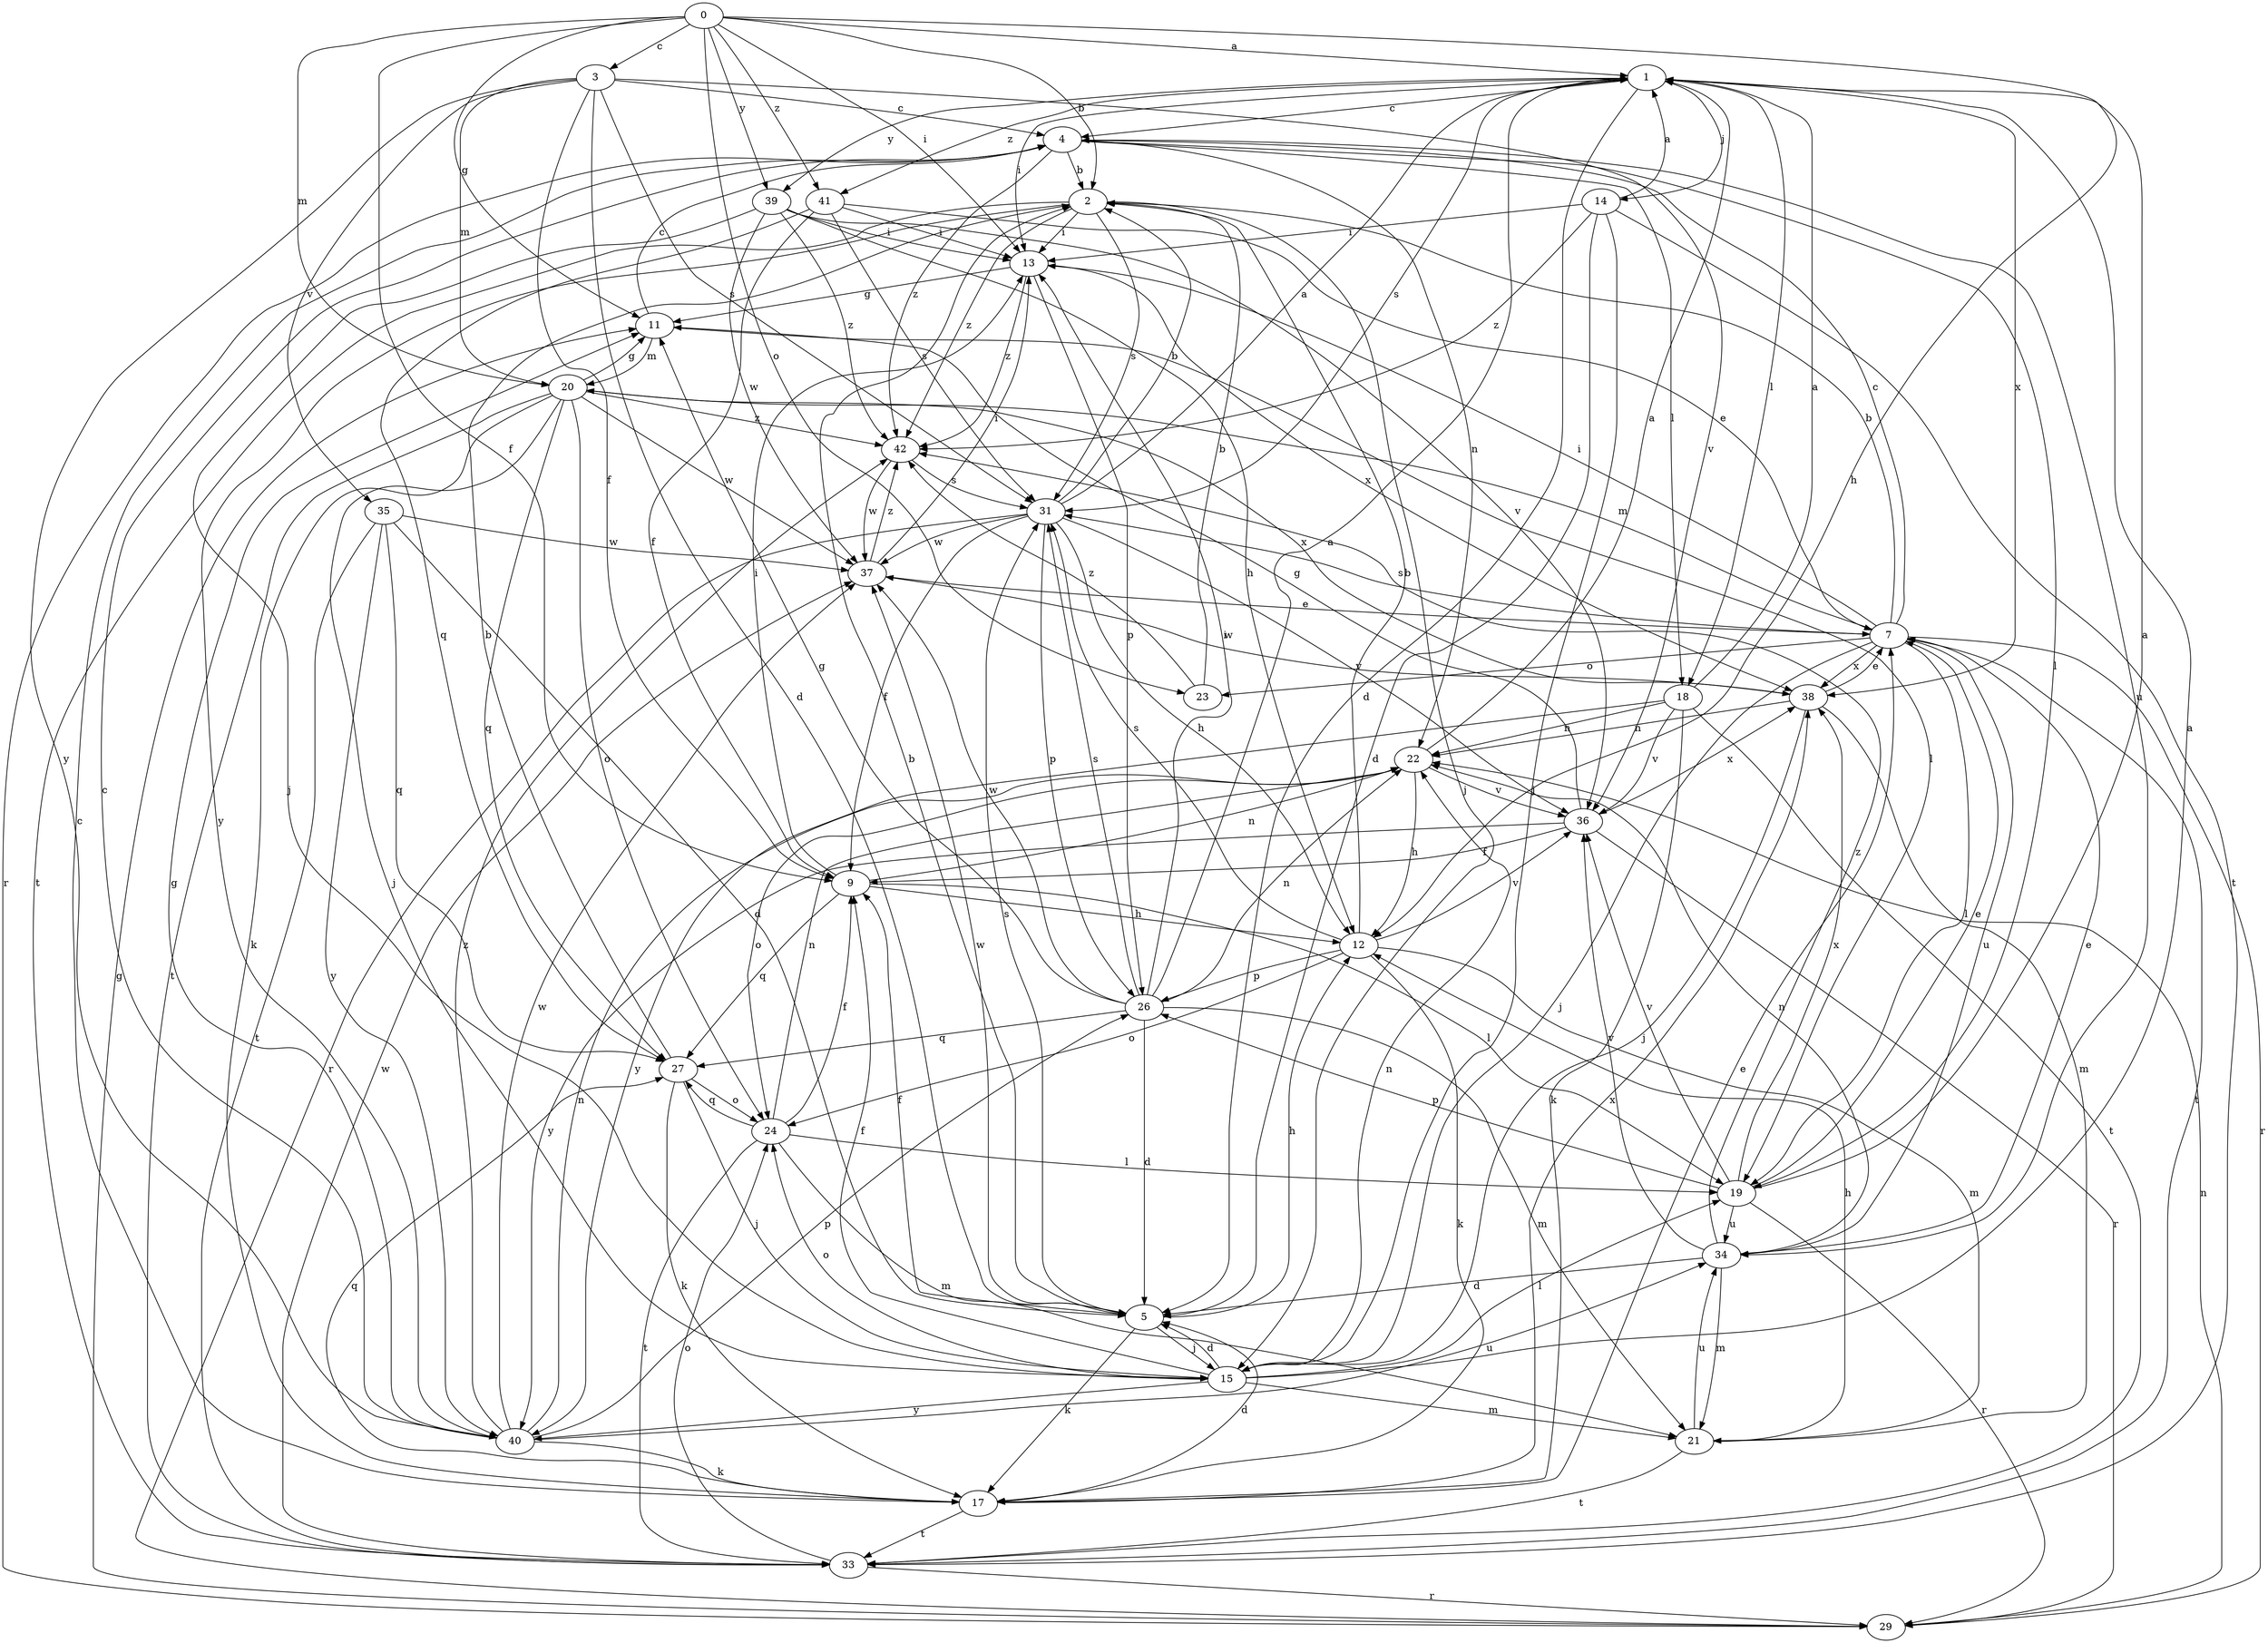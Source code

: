 strict digraph  {
0;
1;
2;
3;
4;
5;
7;
9;
11;
12;
13;
14;
15;
17;
18;
19;
20;
21;
22;
23;
24;
26;
27;
29;
31;
33;
34;
35;
36;
37;
38;
39;
40;
41;
42;
0 -> 1  [label=a];
0 -> 2  [label=b];
0 -> 3  [label=c];
0 -> 9  [label=f];
0 -> 11  [label=g];
0 -> 12  [label=h];
0 -> 13  [label=i];
0 -> 20  [label=m];
0 -> 23  [label=o];
0 -> 39  [label=y];
0 -> 41  [label=z];
1 -> 4  [label=c];
1 -> 5  [label=d];
1 -> 13  [label=i];
1 -> 14  [label=j];
1 -> 18  [label=l];
1 -> 31  [label=s];
1 -> 38  [label=x];
1 -> 39  [label=y];
1 -> 41  [label=z];
2 -> 13  [label=i];
2 -> 15  [label=j];
2 -> 31  [label=s];
2 -> 33  [label=t];
2 -> 40  [label=y];
2 -> 42  [label=z];
3 -> 4  [label=c];
3 -> 5  [label=d];
3 -> 9  [label=f];
3 -> 20  [label=m];
3 -> 31  [label=s];
3 -> 35  [label=v];
3 -> 36  [label=v];
3 -> 40  [label=y];
4 -> 2  [label=b];
4 -> 18  [label=l];
4 -> 19  [label=l];
4 -> 22  [label=n];
4 -> 29  [label=r];
4 -> 34  [label=u];
4 -> 42  [label=z];
5 -> 2  [label=b];
5 -> 9  [label=f];
5 -> 12  [label=h];
5 -> 15  [label=j];
5 -> 17  [label=k];
5 -> 31  [label=s];
5 -> 37  [label=w];
7 -> 2  [label=b];
7 -> 4  [label=c];
7 -> 13  [label=i];
7 -> 15  [label=j];
7 -> 19  [label=l];
7 -> 20  [label=m];
7 -> 23  [label=o];
7 -> 29  [label=r];
7 -> 31  [label=s];
7 -> 33  [label=t];
7 -> 34  [label=u];
7 -> 38  [label=x];
9 -> 12  [label=h];
9 -> 13  [label=i];
9 -> 19  [label=l];
9 -> 22  [label=n];
9 -> 27  [label=q];
11 -> 4  [label=c];
11 -> 19  [label=l];
11 -> 20  [label=m];
12 -> 2  [label=b];
12 -> 17  [label=k];
12 -> 21  [label=m];
12 -> 24  [label=o];
12 -> 26  [label=p];
12 -> 31  [label=s];
12 -> 36  [label=v];
13 -> 11  [label=g];
13 -> 26  [label=p];
13 -> 38  [label=x];
13 -> 42  [label=z];
14 -> 1  [label=a];
14 -> 5  [label=d];
14 -> 13  [label=i];
14 -> 15  [label=j];
14 -> 33  [label=t];
14 -> 42  [label=z];
15 -> 1  [label=a];
15 -> 5  [label=d];
15 -> 9  [label=f];
15 -> 19  [label=l];
15 -> 21  [label=m];
15 -> 22  [label=n];
15 -> 24  [label=o];
15 -> 40  [label=y];
17 -> 4  [label=c];
17 -> 5  [label=d];
17 -> 7  [label=e];
17 -> 27  [label=q];
17 -> 33  [label=t];
17 -> 38  [label=x];
18 -> 1  [label=a];
18 -> 17  [label=k];
18 -> 22  [label=n];
18 -> 33  [label=t];
18 -> 36  [label=v];
18 -> 40  [label=y];
19 -> 1  [label=a];
19 -> 7  [label=e];
19 -> 26  [label=p];
19 -> 29  [label=r];
19 -> 34  [label=u];
19 -> 36  [label=v];
19 -> 38  [label=x];
20 -> 11  [label=g];
20 -> 15  [label=j];
20 -> 17  [label=k];
20 -> 24  [label=o];
20 -> 27  [label=q];
20 -> 33  [label=t];
20 -> 37  [label=w];
20 -> 38  [label=x];
20 -> 42  [label=z];
21 -> 12  [label=h];
21 -> 33  [label=t];
21 -> 34  [label=u];
22 -> 1  [label=a];
22 -> 12  [label=h];
22 -> 24  [label=o];
22 -> 36  [label=v];
23 -> 2  [label=b];
23 -> 42  [label=z];
24 -> 9  [label=f];
24 -> 19  [label=l];
24 -> 21  [label=m];
24 -> 22  [label=n];
24 -> 27  [label=q];
24 -> 33  [label=t];
26 -> 1  [label=a];
26 -> 5  [label=d];
26 -> 11  [label=g];
26 -> 13  [label=i];
26 -> 21  [label=m];
26 -> 22  [label=n];
26 -> 27  [label=q];
26 -> 31  [label=s];
26 -> 37  [label=w];
27 -> 2  [label=b];
27 -> 15  [label=j];
27 -> 17  [label=k];
27 -> 24  [label=o];
29 -> 11  [label=g];
29 -> 22  [label=n];
31 -> 1  [label=a];
31 -> 2  [label=b];
31 -> 9  [label=f];
31 -> 12  [label=h];
31 -> 26  [label=p];
31 -> 29  [label=r];
31 -> 36  [label=v];
31 -> 37  [label=w];
33 -> 24  [label=o];
33 -> 29  [label=r];
33 -> 37  [label=w];
34 -> 5  [label=d];
34 -> 7  [label=e];
34 -> 21  [label=m];
34 -> 22  [label=n];
34 -> 36  [label=v];
34 -> 42  [label=z];
35 -> 5  [label=d];
35 -> 27  [label=q];
35 -> 33  [label=t];
35 -> 37  [label=w];
35 -> 40  [label=y];
36 -> 9  [label=f];
36 -> 11  [label=g];
36 -> 29  [label=r];
36 -> 38  [label=x];
36 -> 40  [label=y];
37 -> 7  [label=e];
37 -> 13  [label=i];
37 -> 42  [label=z];
38 -> 7  [label=e];
38 -> 15  [label=j];
38 -> 21  [label=m];
38 -> 22  [label=n];
38 -> 37  [label=w];
39 -> 12  [label=h];
39 -> 13  [label=i];
39 -> 15  [label=j];
39 -> 36  [label=v];
39 -> 37  [label=w];
39 -> 42  [label=z];
40 -> 4  [label=c];
40 -> 11  [label=g];
40 -> 17  [label=k];
40 -> 22  [label=n];
40 -> 26  [label=p];
40 -> 34  [label=u];
40 -> 37  [label=w];
40 -> 42  [label=z];
41 -> 7  [label=e];
41 -> 9  [label=f];
41 -> 13  [label=i];
41 -> 27  [label=q];
41 -> 31  [label=s];
42 -> 31  [label=s];
42 -> 37  [label=w];
}
